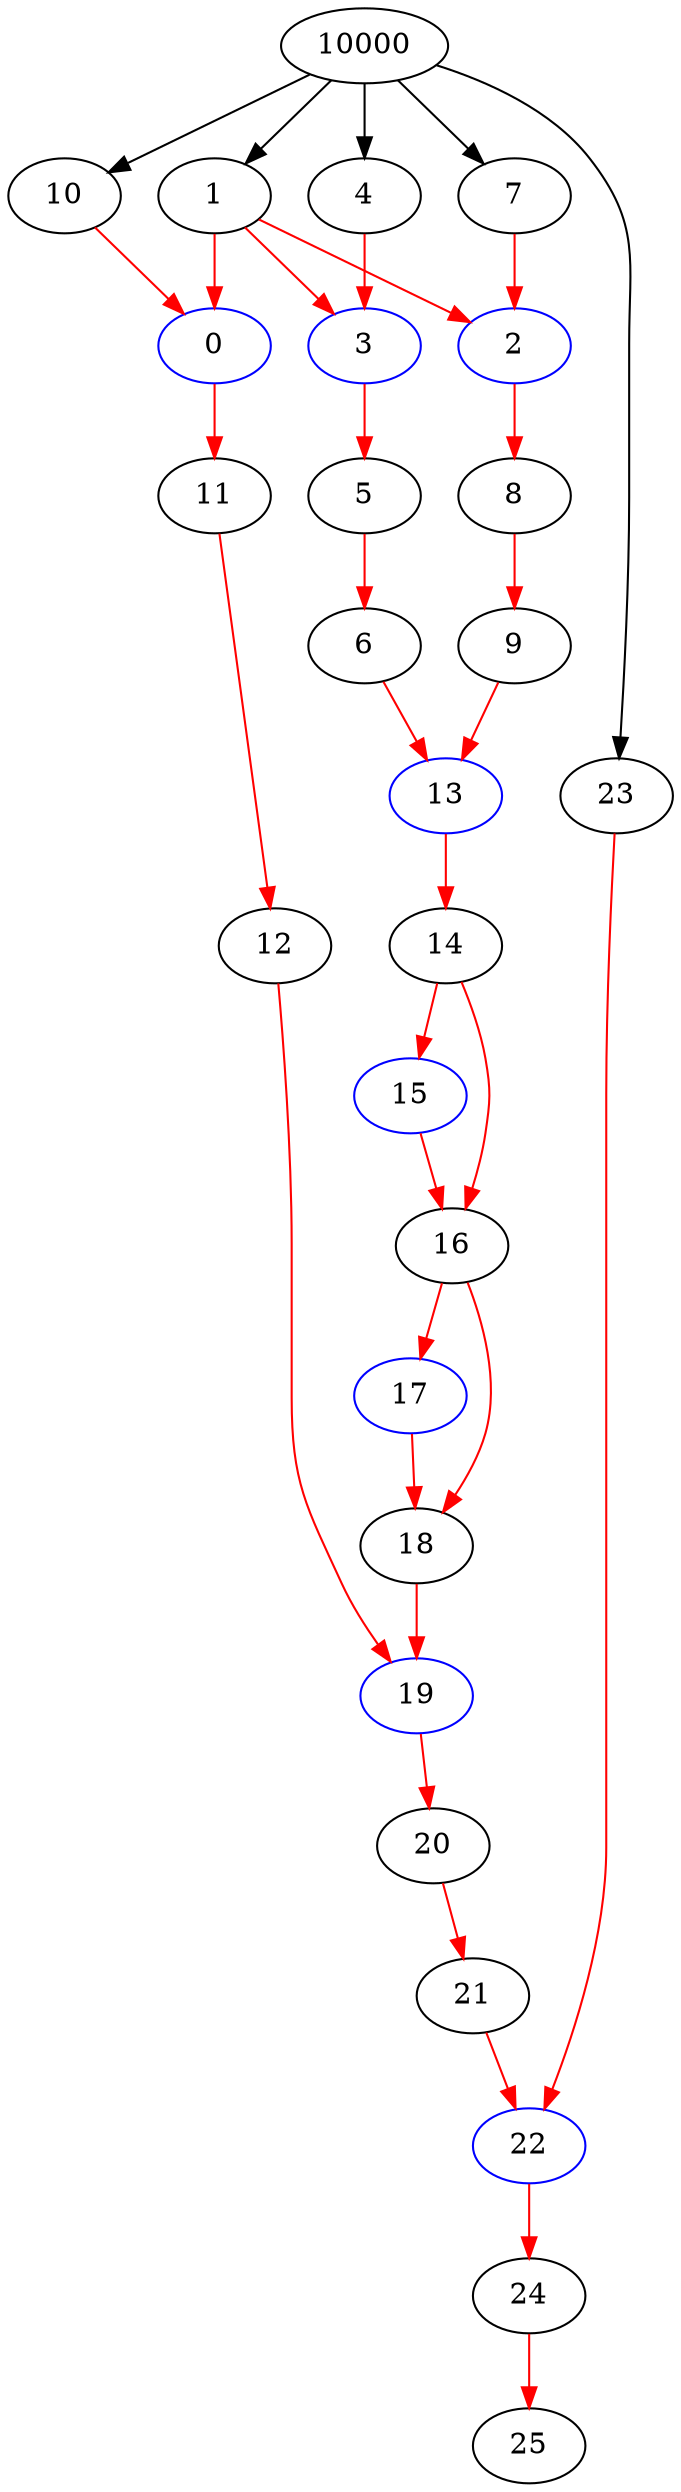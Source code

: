 digraph {
  0 [label="0", color=blue];
  1 -> 0 [label="", color=red];
  10 -> 0 [label="", color=red];
  7 [label="7", color=black];
  10000 -> 7 [label="", color=black];
  14 [label="14", color=black];
  13 -> 14 [label="", color=red];
  21 [label="21", color=black];
  20 -> 21 [label="", color=red];
  2 [label="2", color=blue];
  1 -> 2 [label="", color=red];
  7 -> 2 [label="", color=red];
  9 [label="9", color=black];
  8 -> 9 [label="", color=red];
  16 [label="16", color=black];
  14 -> 16 [label="", color=red];
  15 -> 16 [label="", color=red];
  10000 [label="10000", color=black];
  23 [label="23", color=black];
  10000 -> 23 [label="", color=black];
  4 [label="4", color=black];
  10000 -> 4 [label="", color=black];
  11 [label="11", color=black];
  0 -> 11 [label="", color=red];
  18 [label="18", color=black];
  16 -> 18 [label="", color=red];
  17 -> 18 [label="", color=red];
  25 [label="25", color=black];
  24 -> 25 [label="", color=red];
  6 [label="6", color=black];
  5 -> 6 [label="", color=red];
  13 [label="13", color=blue];
  6 -> 13 [label="", color=red];
  9 -> 13 [label="", color=red];
  20 [label="20", color=black];
  19 -> 20 [label="", color=red];
  1 [label="1", color=black];
  10000 -> 1 [label="", color=black];
  8 [label="8", color=black];
  2 -> 8 [label="", color=red];
  15 [label="15", color=blue];
  14 -> 15 [label="", color=red];
  22 [label="22", color=blue];
  21 -> 22 [label="", color=red];
  23 -> 22 [label="", color=red];
  3 [label="3", color=blue];
  1 -> 3 [label="", color=red];
  4 -> 3 [label="", color=red];
  10 [label="10", color=black];
  10000 -> 10 [label="", color=black];
  17 [label="17", color=blue];
  16 -> 17 [label="", color=red];
  24 [label="24", color=black];
  22 -> 24 [label="", color=red];
  5 [label="5", color=black];
  3 -> 5 [label="", color=red];
  12 [label="12", color=black];
  11 -> 12 [label="", color=red];
  19 [label="19", color=blue];
  18 -> 19 [label="", color=red];
  12 -> 19 [label="", color=red];
}
